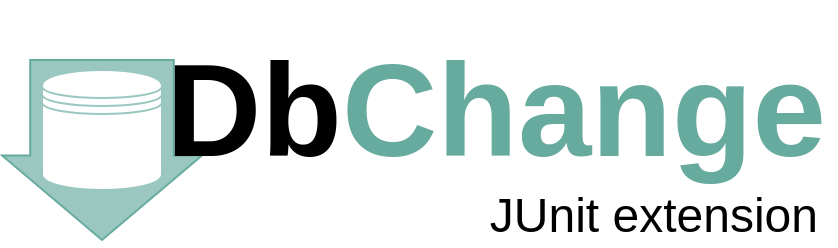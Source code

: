 <mxfile version="20.0.0" type="device"><diagram id="-saRoXEwVK0ZoWtAK2ir" name="Page-1"><mxGraphModel dx="901" dy="595" grid="1" gridSize="10" guides="1" tooltips="1" connect="1" arrows="1" fold="1" page="1" pageScale="1" pageWidth="827" pageHeight="1169" math="0" shadow="0"><root><mxCell id="0"/><mxCell id="1" parent="0"/><mxCell id="ng0MSGnD_EmVslirTjDV-2" value="" style="shape=singleArrow;direction=south;whiteSpace=wrap;html=1;arrowWidth=0.718;arrowSize=0.47;fillColor=#9AC7BF;strokeColor=#67AB9F;fontColor=#ffffff;strokeWidth=1;" vertex="1" parent="1"><mxGeometry x="220" y="225" width="100" height="90" as="geometry"/></mxCell><mxCell id="ng0MSGnD_EmVslirTjDV-1" value="" style="shape=datastore;whiteSpace=wrap;html=1;strokeColor=#9AC7BF;fillColor=#FFFFFF;" vertex="1" parent="1"><mxGeometry x="240" y="230" width="60" height="60" as="geometry"/></mxCell><mxCell id="ng0MSGnD_EmVslirTjDV-3" value="&lt;font size=&quot;1&quot; style=&quot;&quot;&gt;&lt;b style=&quot;font-size: 66px;&quot;&gt;Db&lt;font color=&quot;#67ab9f&quot;&gt;Change&lt;/font&gt;&lt;/b&gt;&lt;/font&gt;" style="text;html=1;strokeColor=none;fillColor=none;align=center;verticalAlign=middle;whiteSpace=wrap;rounded=0;labelPosition=center;verticalLabelPosition=middle;" vertex="1" parent="1"><mxGeometry x="297" y="195" width="340" height="110" as="geometry"/></mxCell><mxCell id="ng0MSGnD_EmVslirTjDV-6" value="&lt;font style=&quot;font-size: 24px;&quot;&gt;JUnit extension&lt;/font&gt;" style="text;html=1;strokeColor=none;fillColor=none;align=right;verticalAlign=middle;whiteSpace=wrap;rounded=0;fontFamily=Helvetica;fontSize=12;fontColor=#000000;" vertex="1" parent="1"><mxGeometry x="460" y="288" width="170" height="30" as="geometry"/></mxCell></root></mxGraphModel></diagram></mxfile>